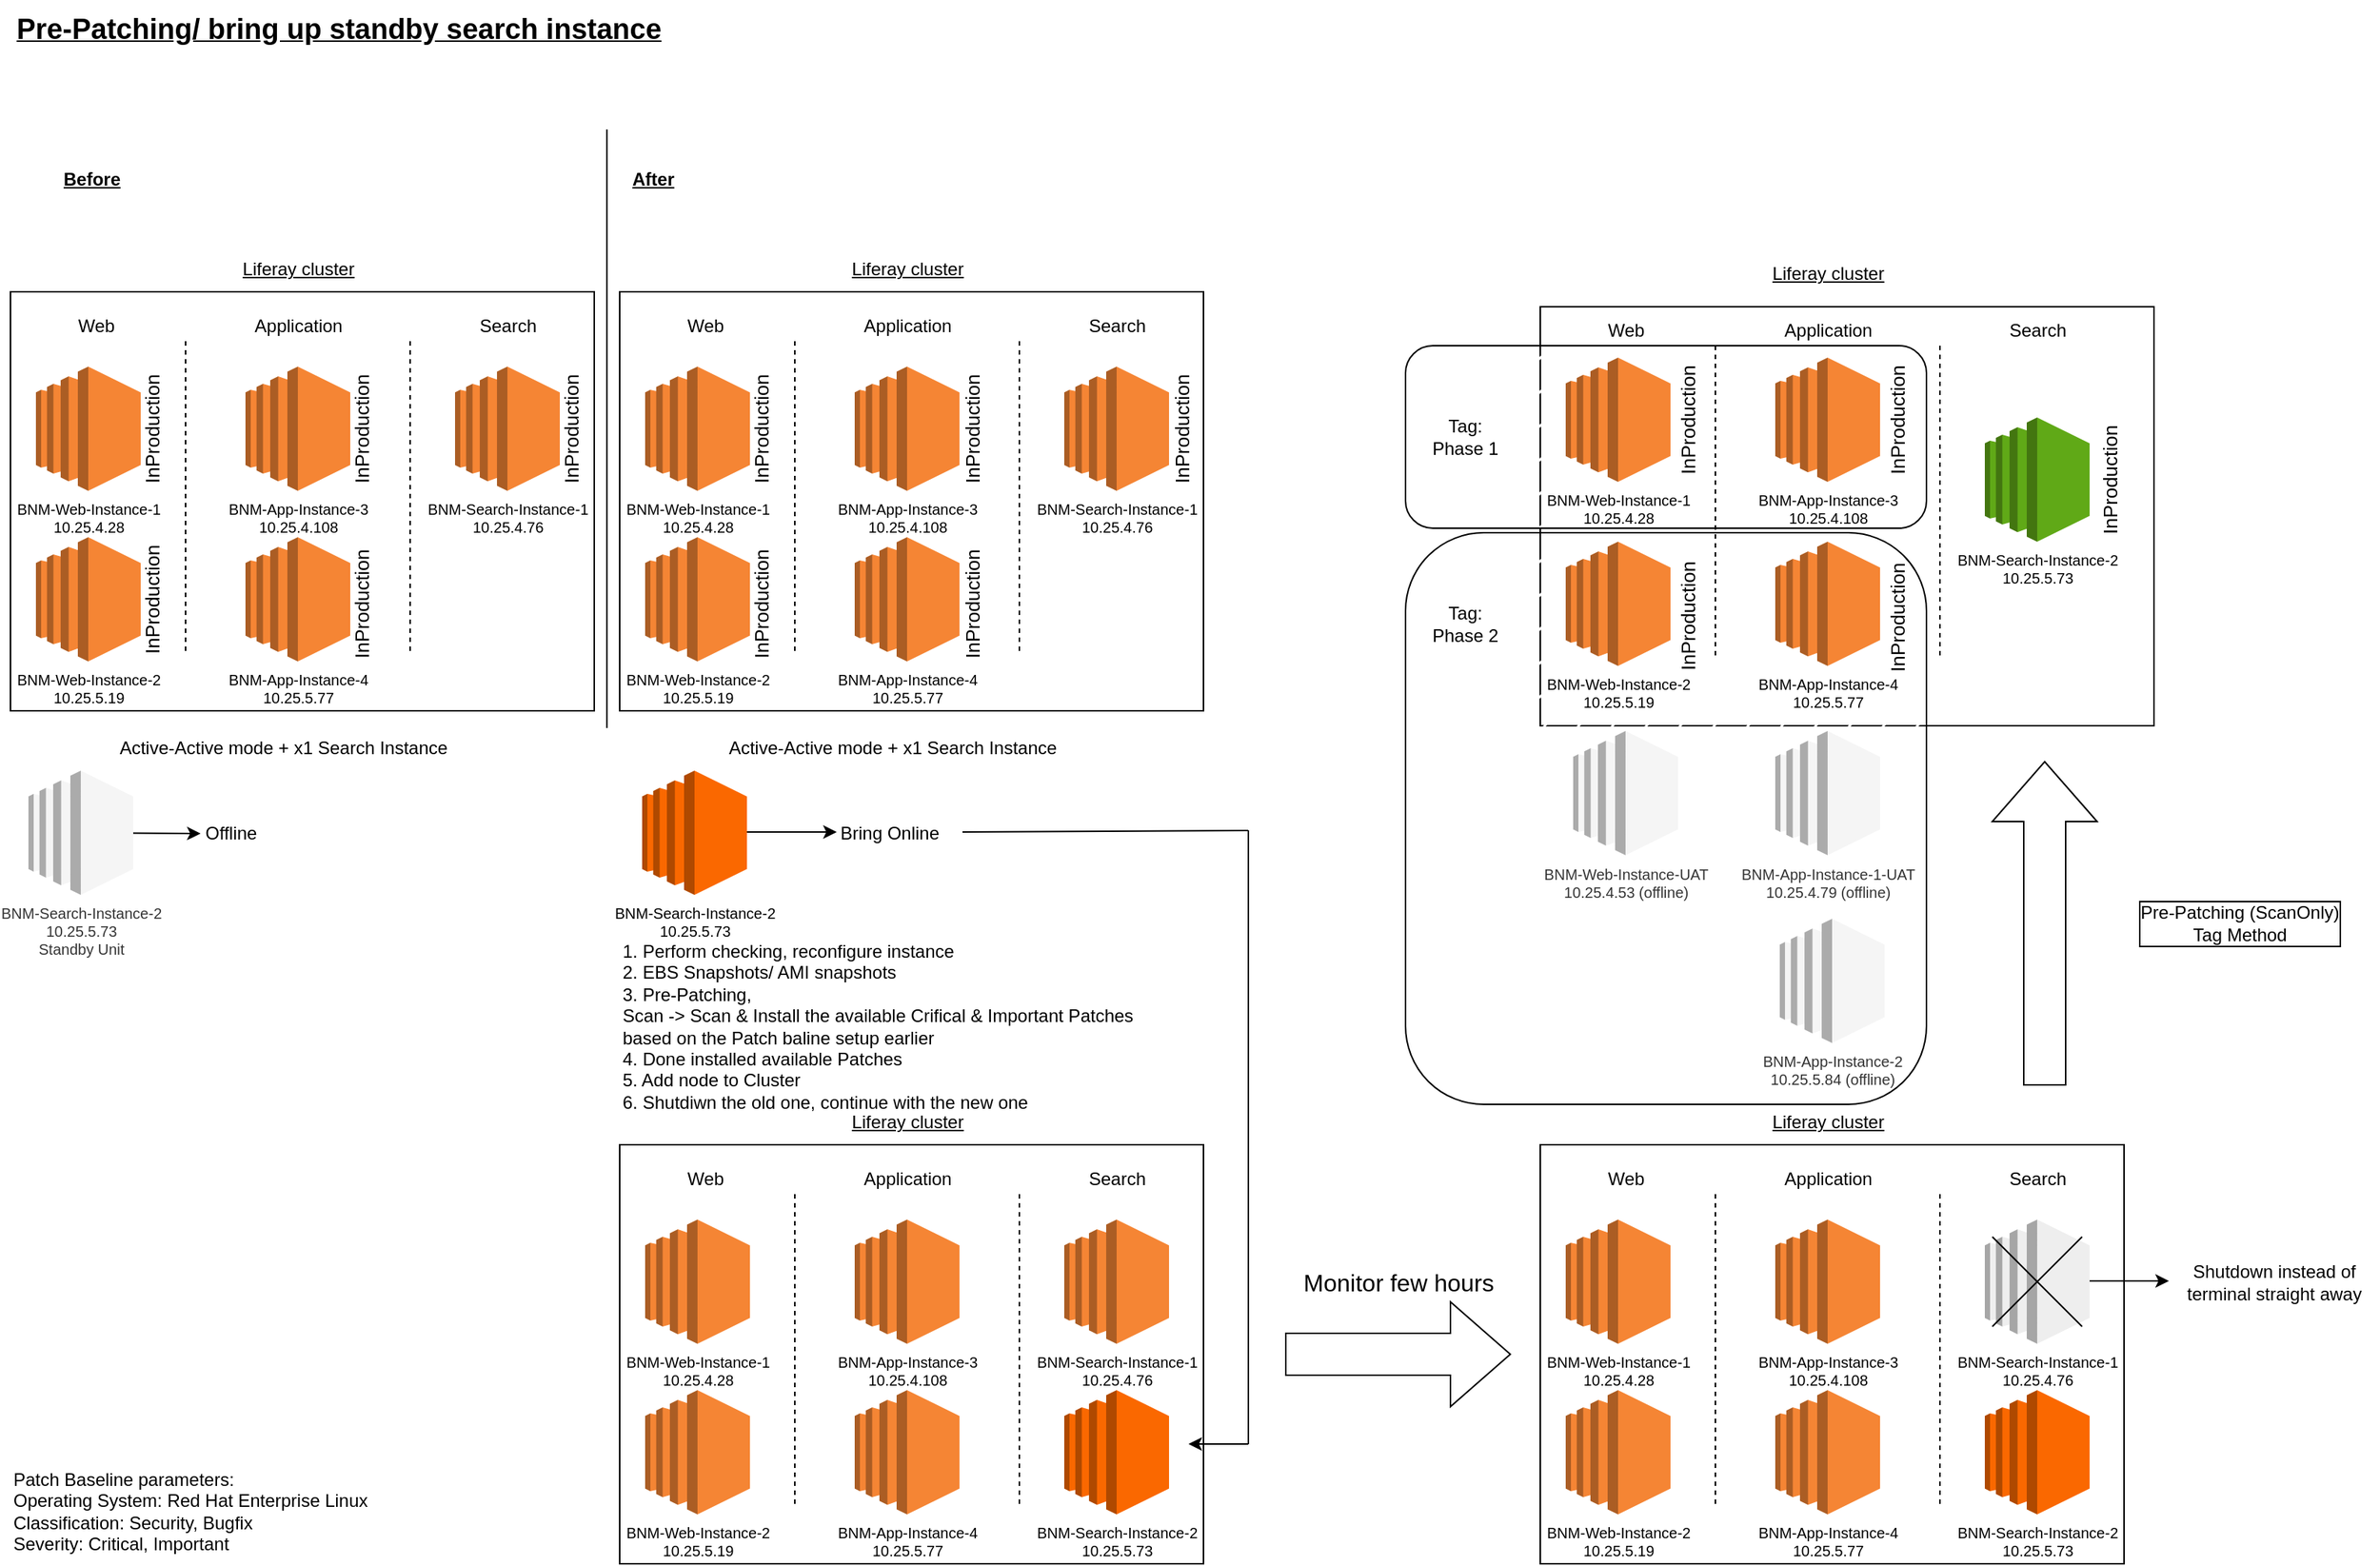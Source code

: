 <mxfile version="22.0.1" type="github">
  <diagram name="Page-1" id="-mjlqebvSr8Z0SdgE8bW">
    <mxGraphModel dx="1138" dy="633" grid="1" gridSize="10" guides="1" tooltips="1" connect="1" arrows="1" fold="1" page="1" pageScale="1" pageWidth="850" pageHeight="1100" math="0" shadow="0">
      <root>
        <mxCell id="0" />
        <mxCell id="1" parent="0" />
        <mxCell id="5FVByCgZ-Wp0GAzIwcAn-2" value="Pre-Patching/ bring up standby search instance" style="text;html=1;align=center;verticalAlign=middle;resizable=0;points=[];autosize=1;strokeColor=none;fillColor=none;fontSize=19;fontStyle=5" parent="1" vertex="1">
          <mxGeometry x="2" y="35" width="450" height="40" as="geometry" />
        </mxCell>
        <mxCell id="5FVByCgZ-Wp0GAzIwcAn-3" value="Before" style="text;html=1;align=center;verticalAlign=middle;resizable=0;points=[];autosize=1;strokeColor=none;fillColor=none;fontStyle=5" parent="1" vertex="1">
          <mxGeometry x="32" y="140" width="60" height="30" as="geometry" />
        </mxCell>
        <mxCell id="5FVByCgZ-Wp0GAzIwcAn-5" value="" style="endArrow=none;html=1;rounded=0;" parent="1" edge="1">
          <mxGeometry width="50" height="50" relative="1" as="geometry">
            <mxPoint x="406.44" y="521.5" as="sourcePoint" />
            <mxPoint x="406.44" y="121.5" as="targetPoint" />
          </mxGeometry>
        </mxCell>
        <mxCell id="5FVByCgZ-Wp0GAzIwcAn-6" value="After" style="text;html=1;align=center;verticalAlign=middle;resizable=0;points=[];autosize=1;strokeColor=none;fillColor=none;fontStyle=5" parent="1" vertex="1">
          <mxGeometry x="412" y="140" width="50" height="30" as="geometry" />
        </mxCell>
        <mxCell id="TRkRwzScEhr-TnR55P3y-11" value="" style="rounded=0;whiteSpace=wrap;html=1;" vertex="1" parent="1">
          <mxGeometry x="8" y="230" width="390" height="280" as="geometry" />
        </mxCell>
        <mxCell id="5FVByCgZ-Wp0GAzIwcAn-1" value="BNM-Web-Instance-1&lt;br&gt;10.25.4.28" style="outlineConnect=0;dashed=0;verticalLabelPosition=bottom;verticalAlign=top;align=center;html=1;shape=mxgraph.aws3.ec2;fillColor=#F58534;gradientColor=none;shadow=0;fontSize=10;" parent="1" vertex="1">
          <mxGeometry x="25" y="280" width="70" height="83" as="geometry" />
        </mxCell>
        <mxCell id="5FVByCgZ-Wp0GAzIwcAn-4" value="BNM-Web-Instance-2&lt;br&gt;10.25.5.19" style="outlineConnect=0;dashed=0;verticalLabelPosition=bottom;verticalAlign=top;align=center;html=1;shape=mxgraph.aws3.ec2;fillColor=#F58534;gradientColor=none;shadow=0;fontSize=10;" parent="1" vertex="1">
          <mxGeometry x="25" y="394" width="70" height="83" as="geometry" />
        </mxCell>
        <mxCell id="TRkRwzScEhr-TnR55P3y-1" value="" style="endArrow=none;dashed=1;html=1;rounded=0;shadow=0;" edge="1" parent="1">
          <mxGeometry width="50" height="50" relative="1" as="geometry">
            <mxPoint x="125" y="470" as="sourcePoint" />
            <mxPoint x="125" y="260" as="targetPoint" />
          </mxGeometry>
        </mxCell>
        <mxCell id="TRkRwzScEhr-TnR55P3y-2" value="BNM-App-Instance-3&lt;br&gt;10.25.4.108" style="outlineConnect=0;dashed=0;verticalLabelPosition=bottom;verticalAlign=top;align=center;html=1;shape=mxgraph.aws3.ec2;fillColor=#F58534;gradientColor=none;shadow=0;fontSize=10;" vertex="1" parent="1">
          <mxGeometry x="165" y="280" width="70" height="83" as="geometry" />
        </mxCell>
        <mxCell id="TRkRwzScEhr-TnR55P3y-3" value="BNM-App-Instance-4&lt;br&gt;10.25.5.77" style="outlineConnect=0;dashed=0;verticalLabelPosition=bottom;verticalAlign=top;align=center;html=1;shape=mxgraph.aws3.ec2;fillColor=#F58534;gradientColor=none;shadow=0;fontSize=10;" vertex="1" parent="1">
          <mxGeometry x="165" y="394" width="70" height="83" as="geometry" />
        </mxCell>
        <mxCell id="TRkRwzScEhr-TnR55P3y-4" value="" style="endArrow=none;dashed=1;html=1;rounded=0;shadow=0;" edge="1" parent="1">
          <mxGeometry width="50" height="50" relative="1" as="geometry">
            <mxPoint x="275" y="470" as="sourcePoint" />
            <mxPoint x="275" y="260" as="targetPoint" />
          </mxGeometry>
        </mxCell>
        <mxCell id="TRkRwzScEhr-TnR55P3y-5" value="BNM-Search-Instance-1&lt;br&gt;10.25.4.76" style="outlineConnect=0;dashed=0;verticalLabelPosition=bottom;verticalAlign=top;align=center;html=1;shape=mxgraph.aws3.ec2;fillColor=#F58534;gradientColor=none;shadow=0;fontSize=10;" vertex="1" parent="1">
          <mxGeometry x="305" y="280" width="70" height="83" as="geometry" />
        </mxCell>
        <mxCell id="TRkRwzScEhr-TnR55P3y-7" value="Web" style="text;html=1;align=center;verticalAlign=middle;resizable=0;points=[];autosize=1;strokeColor=none;fillColor=none;shadow=0;" vertex="1" parent="1">
          <mxGeometry x="40" y="238" width="50" height="30" as="geometry" />
        </mxCell>
        <mxCell id="TRkRwzScEhr-TnR55P3y-8" value="Application" style="text;html=1;align=center;verticalAlign=middle;resizable=0;points=[];autosize=1;strokeColor=none;fillColor=none;shadow=0;" vertex="1" parent="1">
          <mxGeometry x="160" y="238" width="80" height="30" as="geometry" />
        </mxCell>
        <mxCell id="TRkRwzScEhr-TnR55P3y-9" value="Search" style="text;html=1;align=center;verticalAlign=middle;resizable=0;points=[];autosize=1;strokeColor=none;fillColor=none;shadow=0;" vertex="1" parent="1">
          <mxGeometry x="310" y="238" width="60" height="30" as="geometry" />
        </mxCell>
        <mxCell id="TRkRwzScEhr-TnR55P3y-12" value="Liferay cluster" style="text;html=1;align=center;verticalAlign=middle;resizable=0;points=[];autosize=1;strokeColor=none;fillColor=none;fontStyle=4" vertex="1" parent="1">
          <mxGeometry x="150" y="200" width="100" height="30" as="geometry" />
        </mxCell>
        <mxCell id="TRkRwzScEhr-TnR55P3y-14" value="Active-Active mode + x1 Search Instance" style="text;html=1;align=center;verticalAlign=middle;resizable=0;points=[];autosize=1;strokeColor=none;fillColor=none;" vertex="1" parent="1">
          <mxGeometry x="70" y="520" width="240" height="30" as="geometry" />
        </mxCell>
        <mxCell id="TRkRwzScEhr-TnR55P3y-15" value="" style="endArrow=classic;html=1;rounded=0;" edge="1" parent="1" source="TRkRwzScEhr-TnR55P3y-13">
          <mxGeometry width="50" height="50" relative="1" as="geometry">
            <mxPoint x="337.5" y="420" as="sourcePoint" />
            <mxPoint x="135" y="592" as="targetPoint" />
          </mxGeometry>
        </mxCell>
        <mxCell id="TRkRwzScEhr-TnR55P3y-13" value="BNM-Search-Instance-2&lt;br&gt;10.25.5.73&lt;br&gt;Standby Unit" style="outlineConnect=0;dashed=0;verticalLabelPosition=bottom;verticalAlign=top;align=center;html=1;shape=mxgraph.aws3.ec2;fillColor=#f5f5f5;shadow=0;fontSize=10;fontColor=#333333;strokeColor=#666666;" vertex="1" parent="1">
          <mxGeometry x="20" y="550" width="70" height="83" as="geometry" />
        </mxCell>
        <mxCell id="TRkRwzScEhr-TnR55P3y-17" value="Offline" style="text;html=1;align=center;verticalAlign=middle;resizable=0;points=[];autosize=1;strokeColor=none;fillColor=none;labelBackgroundColor=none;labelBorderColor=none;" vertex="1" parent="1">
          <mxGeometry x="125" y="576.5" width="60" height="30" as="geometry" />
        </mxCell>
        <mxCell id="TRkRwzScEhr-TnR55P3y-18" value="" style="rounded=0;whiteSpace=wrap;html=1;" vertex="1" parent="1">
          <mxGeometry x="415" y="230" width="390" height="280" as="geometry" />
        </mxCell>
        <mxCell id="TRkRwzScEhr-TnR55P3y-19" value="BNM-Web-Instance-1&lt;br&gt;10.25.4.28" style="outlineConnect=0;dashed=0;verticalLabelPosition=bottom;verticalAlign=top;align=center;html=1;shape=mxgraph.aws3.ec2;fillColor=#F58534;gradientColor=none;shadow=0;fontSize=10;" vertex="1" parent="1">
          <mxGeometry x="432" y="280" width="70" height="83" as="geometry" />
        </mxCell>
        <mxCell id="TRkRwzScEhr-TnR55P3y-20" value="BNM-Web-Instance-2&lt;br&gt;10.25.5.19" style="outlineConnect=0;dashed=0;verticalLabelPosition=bottom;verticalAlign=top;align=center;html=1;shape=mxgraph.aws3.ec2;fillColor=#F58534;gradientColor=none;shadow=0;fontSize=10;" vertex="1" parent="1">
          <mxGeometry x="432" y="394" width="70" height="83" as="geometry" />
        </mxCell>
        <mxCell id="TRkRwzScEhr-TnR55P3y-21" value="" style="endArrow=none;dashed=1;html=1;rounded=0;shadow=0;" edge="1" parent="1">
          <mxGeometry width="50" height="50" relative="1" as="geometry">
            <mxPoint x="532" y="470" as="sourcePoint" />
            <mxPoint x="532" y="260" as="targetPoint" />
          </mxGeometry>
        </mxCell>
        <mxCell id="TRkRwzScEhr-TnR55P3y-22" value="BNM-App-Instance-3&lt;br&gt;10.25.4.108" style="outlineConnect=0;dashed=0;verticalLabelPosition=bottom;verticalAlign=top;align=center;html=1;shape=mxgraph.aws3.ec2;fillColor=#F58534;gradientColor=none;shadow=0;fontSize=10;" vertex="1" parent="1">
          <mxGeometry x="572" y="280" width="70" height="83" as="geometry" />
        </mxCell>
        <mxCell id="TRkRwzScEhr-TnR55P3y-23" value="BNM-App-Instance-4&lt;br&gt;10.25.5.77" style="outlineConnect=0;dashed=0;verticalLabelPosition=bottom;verticalAlign=top;align=center;html=1;shape=mxgraph.aws3.ec2;fillColor=#F58534;gradientColor=none;shadow=0;fontSize=10;" vertex="1" parent="1">
          <mxGeometry x="572" y="394" width="70" height="83" as="geometry" />
        </mxCell>
        <mxCell id="TRkRwzScEhr-TnR55P3y-24" value="" style="endArrow=none;dashed=1;html=1;rounded=0;shadow=0;" edge="1" parent="1">
          <mxGeometry width="50" height="50" relative="1" as="geometry">
            <mxPoint x="682" y="470" as="sourcePoint" />
            <mxPoint x="682" y="260" as="targetPoint" />
          </mxGeometry>
        </mxCell>
        <mxCell id="TRkRwzScEhr-TnR55P3y-25" value="BNM-Search-Instance-1&lt;br&gt;10.25.4.76" style="outlineConnect=0;dashed=0;verticalLabelPosition=bottom;verticalAlign=top;align=center;html=1;shape=mxgraph.aws3.ec2;fillColor=#F58534;gradientColor=none;shadow=0;fontSize=10;" vertex="1" parent="1">
          <mxGeometry x="712" y="280" width="70" height="83" as="geometry" />
        </mxCell>
        <mxCell id="TRkRwzScEhr-TnR55P3y-26" value="Web" style="text;html=1;align=center;verticalAlign=middle;resizable=0;points=[];autosize=1;strokeColor=none;fillColor=none;shadow=0;" vertex="1" parent="1">
          <mxGeometry x="447" y="238" width="50" height="30" as="geometry" />
        </mxCell>
        <mxCell id="TRkRwzScEhr-TnR55P3y-27" value="Application" style="text;html=1;align=center;verticalAlign=middle;resizable=0;points=[];autosize=1;strokeColor=none;fillColor=none;shadow=0;" vertex="1" parent="1">
          <mxGeometry x="567" y="238" width="80" height="30" as="geometry" />
        </mxCell>
        <mxCell id="TRkRwzScEhr-TnR55P3y-28" value="Search" style="text;html=1;align=center;verticalAlign=middle;resizable=0;points=[];autosize=1;strokeColor=none;fillColor=none;shadow=0;" vertex="1" parent="1">
          <mxGeometry x="717" y="238" width="60" height="30" as="geometry" />
        </mxCell>
        <mxCell id="TRkRwzScEhr-TnR55P3y-29" value="Liferay cluster" style="text;html=1;align=center;verticalAlign=middle;resizable=0;points=[];autosize=1;strokeColor=none;fillColor=none;fontStyle=4" vertex="1" parent="1">
          <mxGeometry x="557" y="200" width="100" height="30" as="geometry" />
        </mxCell>
        <mxCell id="TRkRwzScEhr-TnR55P3y-30" value="Active-Active mode + x1 Search Instance" style="text;html=1;align=center;verticalAlign=middle;resizable=0;points=[];autosize=1;strokeColor=none;fillColor=none;" vertex="1" parent="1">
          <mxGeometry x="477" y="520" width="240" height="30" as="geometry" />
        </mxCell>
        <mxCell id="TRkRwzScEhr-TnR55P3y-31" value="" style="endArrow=classic;html=1;rounded=0;" edge="1" parent="1">
          <mxGeometry width="50" height="50" relative="1" as="geometry">
            <mxPoint x="460" y="590.997" as="sourcePoint" />
            <mxPoint x="560" y="591" as="targetPoint" />
          </mxGeometry>
        </mxCell>
        <mxCell id="TRkRwzScEhr-TnR55P3y-32" value="BNM-Search-Instance-2&lt;br&gt;10.25.5.73" style="outlineConnect=0;dashed=0;verticalLabelPosition=bottom;verticalAlign=top;align=center;html=1;shape=mxgraph.aws3.ec2;fillColor=#fa6800;shadow=0;fontSize=10;fontColor=#000000;strokeColor=#C73500;" vertex="1" parent="1">
          <mxGeometry x="430" y="550" width="70" height="83" as="geometry" />
        </mxCell>
        <mxCell id="TRkRwzScEhr-TnR55P3y-33" value="Bring Online" style="text;html=1;align=center;verticalAlign=middle;resizable=0;points=[];autosize=1;strokeColor=none;fillColor=none;labelBackgroundColor=none;labelBorderColor=none;" vertex="1" parent="1">
          <mxGeometry x="550" y="576.5" width="90" height="30" as="geometry" />
        </mxCell>
        <mxCell id="TRkRwzScEhr-TnR55P3y-35" value="1. Perform checking, reconfigure instance&lt;br&gt;2. EBS Snapshots/ AMI snapshots&lt;br&gt;3. Pre-Patching, &lt;br&gt;Scan -&amp;gt; Scan &amp;amp; Install the available Crifical &amp;amp; Important Patches &lt;br&gt;based on the Patch baline setup earlier&lt;br&gt;4. Done installed available Patches&amp;nbsp;&lt;br&gt;5. Add node to Cluster&lt;br&gt;6. Shutdiwn the old one, continue with the new one" style="text;html=1;align=left;verticalAlign=middle;resizable=0;points=[];autosize=1;strokeColor=none;fillColor=none;" vertex="1" parent="1">
          <mxGeometry x="415" y="656" width="360" height="130" as="geometry" />
        </mxCell>
        <mxCell id="TRkRwzScEhr-TnR55P3y-48" value="" style="rounded=0;whiteSpace=wrap;html=1;" vertex="1" parent="1">
          <mxGeometry x="415" y="800" width="390" height="280" as="geometry" />
        </mxCell>
        <mxCell id="TRkRwzScEhr-TnR55P3y-49" value="BNM-Web-Instance-1&lt;br&gt;10.25.4.28" style="outlineConnect=0;dashed=0;verticalLabelPosition=bottom;verticalAlign=top;align=center;html=1;shape=mxgraph.aws3.ec2;fillColor=#F58534;gradientColor=none;shadow=0;fontSize=10;" vertex="1" parent="1">
          <mxGeometry x="432" y="850" width="70" height="83" as="geometry" />
        </mxCell>
        <mxCell id="TRkRwzScEhr-TnR55P3y-50" value="BNM-Web-Instance-2&lt;br&gt;10.25.5.19" style="outlineConnect=0;dashed=0;verticalLabelPosition=bottom;verticalAlign=top;align=center;html=1;shape=mxgraph.aws3.ec2;fillColor=#F58534;gradientColor=none;shadow=0;fontSize=10;" vertex="1" parent="1">
          <mxGeometry x="432" y="964" width="70" height="83" as="geometry" />
        </mxCell>
        <mxCell id="TRkRwzScEhr-TnR55P3y-51" value="" style="endArrow=none;dashed=1;html=1;rounded=0;shadow=0;" edge="1" parent="1">
          <mxGeometry width="50" height="50" relative="1" as="geometry">
            <mxPoint x="532" y="1040" as="sourcePoint" />
            <mxPoint x="532" y="830" as="targetPoint" />
          </mxGeometry>
        </mxCell>
        <mxCell id="TRkRwzScEhr-TnR55P3y-52" value="BNM-App-Instance-3&lt;br&gt;10.25.4.108" style="outlineConnect=0;dashed=0;verticalLabelPosition=bottom;verticalAlign=top;align=center;html=1;shape=mxgraph.aws3.ec2;fillColor=#F58534;gradientColor=none;shadow=0;fontSize=10;" vertex="1" parent="1">
          <mxGeometry x="572" y="850" width="70" height="83" as="geometry" />
        </mxCell>
        <mxCell id="TRkRwzScEhr-TnR55P3y-53" value="BNM-App-Instance-4&lt;br&gt;10.25.5.77" style="outlineConnect=0;dashed=0;verticalLabelPosition=bottom;verticalAlign=top;align=center;html=1;shape=mxgraph.aws3.ec2;fillColor=#F58534;gradientColor=none;shadow=0;fontSize=10;" vertex="1" parent="1">
          <mxGeometry x="572" y="964" width="70" height="83" as="geometry" />
        </mxCell>
        <mxCell id="TRkRwzScEhr-TnR55P3y-54" value="" style="endArrow=none;dashed=1;html=1;rounded=0;shadow=0;" edge="1" parent="1">
          <mxGeometry width="50" height="50" relative="1" as="geometry">
            <mxPoint x="682" y="1040" as="sourcePoint" />
            <mxPoint x="682" y="830" as="targetPoint" />
          </mxGeometry>
        </mxCell>
        <mxCell id="TRkRwzScEhr-TnR55P3y-55" value="BNM-Search-Instance-1&lt;br&gt;10.25.4.76" style="outlineConnect=0;dashed=0;verticalLabelPosition=bottom;verticalAlign=top;align=center;html=1;shape=mxgraph.aws3.ec2;fillColor=#F58534;gradientColor=none;shadow=0;fontSize=10;" vertex="1" parent="1">
          <mxGeometry x="712" y="850" width="70" height="83" as="geometry" />
        </mxCell>
        <mxCell id="TRkRwzScEhr-TnR55P3y-56" value="Web" style="text;html=1;align=center;verticalAlign=middle;resizable=0;points=[];autosize=1;strokeColor=none;fillColor=none;shadow=0;" vertex="1" parent="1">
          <mxGeometry x="447" y="808" width="50" height="30" as="geometry" />
        </mxCell>
        <mxCell id="TRkRwzScEhr-TnR55P3y-57" value="Application" style="text;html=1;align=center;verticalAlign=middle;resizable=0;points=[];autosize=1;strokeColor=none;fillColor=none;shadow=0;" vertex="1" parent="1">
          <mxGeometry x="567" y="808" width="80" height="30" as="geometry" />
        </mxCell>
        <mxCell id="TRkRwzScEhr-TnR55P3y-58" value="Search" style="text;html=1;align=center;verticalAlign=middle;resizable=0;points=[];autosize=1;strokeColor=none;fillColor=none;shadow=0;" vertex="1" parent="1">
          <mxGeometry x="717" y="808" width="60" height="30" as="geometry" />
        </mxCell>
        <mxCell id="TRkRwzScEhr-TnR55P3y-59" value="Liferay cluster" style="text;html=1;align=center;verticalAlign=middle;resizable=0;points=[];autosize=1;strokeColor=none;fillColor=none;fontStyle=4" vertex="1" parent="1">
          <mxGeometry x="557" y="770" width="100" height="30" as="geometry" />
        </mxCell>
        <mxCell id="TRkRwzScEhr-TnR55P3y-61" value="" style="endArrow=none;html=1;rounded=0;" edge="1" parent="1">
          <mxGeometry width="50" height="50" relative="1" as="geometry">
            <mxPoint x="644" y="591" as="sourcePoint" />
            <mxPoint x="835" y="590" as="targetPoint" />
          </mxGeometry>
        </mxCell>
        <mxCell id="TRkRwzScEhr-TnR55P3y-62" value="" style="endArrow=none;html=1;rounded=0;" edge="1" parent="1">
          <mxGeometry width="50" height="50" relative="1" as="geometry">
            <mxPoint x="835" y="1000" as="sourcePoint" />
            <mxPoint x="835" y="590" as="targetPoint" />
          </mxGeometry>
        </mxCell>
        <mxCell id="TRkRwzScEhr-TnR55P3y-63" value="" style="endArrow=classic;html=1;rounded=0;" edge="1" parent="1">
          <mxGeometry width="50" height="50" relative="1" as="geometry">
            <mxPoint x="835" y="1000" as="sourcePoint" />
            <mxPoint x="795" y="1000" as="targetPoint" />
          </mxGeometry>
        </mxCell>
        <mxCell id="TRkRwzScEhr-TnR55P3y-64" value="BNM-Search-Instance-2&lt;br&gt;10.25.5.73" style="outlineConnect=0;dashed=0;verticalLabelPosition=bottom;verticalAlign=top;align=center;html=1;shape=mxgraph.aws3.ec2;fillColor=#fa6800;shadow=0;fontSize=10;fontColor=#000000;strokeColor=#C73500;" vertex="1" parent="1">
          <mxGeometry x="712" y="964" width="70" height="83" as="geometry" />
        </mxCell>
        <mxCell id="TRkRwzScEhr-TnR55P3y-78" value="" style="rounded=0;whiteSpace=wrap;html=1;" vertex="1" parent="1">
          <mxGeometry x="1030" y="800" width="390" height="280" as="geometry" />
        </mxCell>
        <mxCell id="TRkRwzScEhr-TnR55P3y-79" value="BNM-Web-Instance-1&lt;br&gt;10.25.4.28" style="outlineConnect=0;dashed=0;verticalLabelPosition=bottom;verticalAlign=top;align=center;html=1;shape=mxgraph.aws3.ec2;fillColor=#F58534;gradientColor=none;shadow=0;fontSize=10;" vertex="1" parent="1">
          <mxGeometry x="1047" y="850" width="70" height="83" as="geometry" />
        </mxCell>
        <mxCell id="TRkRwzScEhr-TnR55P3y-80" value="BNM-Web-Instance-2&lt;br&gt;10.25.5.19" style="outlineConnect=0;dashed=0;verticalLabelPosition=bottom;verticalAlign=top;align=center;html=1;shape=mxgraph.aws3.ec2;fillColor=#F58534;gradientColor=none;shadow=0;fontSize=10;" vertex="1" parent="1">
          <mxGeometry x="1047" y="964" width="70" height="83" as="geometry" />
        </mxCell>
        <mxCell id="TRkRwzScEhr-TnR55P3y-81" value="" style="endArrow=none;dashed=1;html=1;rounded=0;shadow=0;" edge="1" parent="1">
          <mxGeometry width="50" height="50" relative="1" as="geometry">
            <mxPoint x="1147" y="1040" as="sourcePoint" />
            <mxPoint x="1147" y="830" as="targetPoint" />
          </mxGeometry>
        </mxCell>
        <mxCell id="TRkRwzScEhr-TnR55P3y-82" value="BNM-App-Instance-3&lt;br&gt;10.25.4.108" style="outlineConnect=0;dashed=0;verticalLabelPosition=bottom;verticalAlign=top;align=center;html=1;shape=mxgraph.aws3.ec2;fillColor=#F58534;gradientColor=none;shadow=0;fontSize=10;" vertex="1" parent="1">
          <mxGeometry x="1187" y="850" width="70" height="83" as="geometry" />
        </mxCell>
        <mxCell id="TRkRwzScEhr-TnR55P3y-83" value="BNM-App-Instance-4&lt;br&gt;10.25.5.77" style="outlineConnect=0;dashed=0;verticalLabelPosition=bottom;verticalAlign=top;align=center;html=1;shape=mxgraph.aws3.ec2;fillColor=#F58534;gradientColor=none;shadow=0;fontSize=10;" vertex="1" parent="1">
          <mxGeometry x="1187" y="964" width="70" height="83" as="geometry" />
        </mxCell>
        <mxCell id="TRkRwzScEhr-TnR55P3y-84" value="" style="endArrow=none;dashed=1;html=1;rounded=0;shadow=0;" edge="1" parent="1">
          <mxGeometry width="50" height="50" relative="1" as="geometry">
            <mxPoint x="1297" y="1040" as="sourcePoint" />
            <mxPoint x="1297" y="830" as="targetPoint" />
          </mxGeometry>
        </mxCell>
        <mxCell id="TRkRwzScEhr-TnR55P3y-86" value="Web" style="text;html=1;align=center;verticalAlign=middle;resizable=0;points=[];autosize=1;strokeColor=none;fillColor=none;shadow=0;" vertex="1" parent="1">
          <mxGeometry x="1062" y="808" width="50" height="30" as="geometry" />
        </mxCell>
        <mxCell id="TRkRwzScEhr-TnR55P3y-87" value="Application" style="text;html=1;align=center;verticalAlign=middle;resizable=0;points=[];autosize=1;strokeColor=none;fillColor=none;shadow=0;" vertex="1" parent="1">
          <mxGeometry x="1182" y="808" width="80" height="30" as="geometry" />
        </mxCell>
        <mxCell id="TRkRwzScEhr-TnR55P3y-88" value="Search" style="text;html=1;align=center;verticalAlign=middle;resizable=0;points=[];autosize=1;strokeColor=none;fillColor=none;shadow=0;" vertex="1" parent="1">
          <mxGeometry x="1332" y="808" width="60" height="30" as="geometry" />
        </mxCell>
        <mxCell id="TRkRwzScEhr-TnR55P3y-90" value="BNM-Search-Instance-2&lt;br&gt;10.25.5.73" style="outlineConnect=0;dashed=0;verticalLabelPosition=bottom;verticalAlign=top;align=center;html=1;shape=mxgraph.aws3.ec2;fillColor=#fa6800;shadow=0;fontSize=10;fontColor=#000000;strokeColor=#C73500;" vertex="1" parent="1">
          <mxGeometry x="1327" y="964" width="70" height="83" as="geometry" />
        </mxCell>
        <mxCell id="TRkRwzScEhr-TnR55P3y-91" value="Monitor few hours" style="text;html=1;align=center;verticalAlign=middle;resizable=0;points=[];autosize=1;strokeColor=none;fillColor=none;fontSize=16;" vertex="1" parent="1">
          <mxGeometry x="860" y="876.5" width="150" height="30" as="geometry" />
        </mxCell>
        <mxCell id="TRkRwzScEhr-TnR55P3y-93" value="" style="endArrow=classic;html=1;rounded=0;" edge="1" parent="1">
          <mxGeometry width="50" height="50" relative="1" as="geometry">
            <mxPoint x="1340" y="891" as="sourcePoint" />
            <mxPoint x="1450" y="891" as="targetPoint" />
          </mxGeometry>
        </mxCell>
        <mxCell id="TRkRwzScEhr-TnR55P3y-85" value="BNM-Search-Instance-1&lt;br&gt;10.25.4.76" style="outlineConnect=0;dashed=0;verticalLabelPosition=bottom;verticalAlign=top;align=center;html=1;shape=mxgraph.aws3.ec2;fillColor=#eeeeee;shadow=0;fontSize=10;strokeColor=#36393d;" vertex="1" parent="1">
          <mxGeometry x="1327" y="850" width="70" height="83" as="geometry" />
        </mxCell>
        <mxCell id="TRkRwzScEhr-TnR55P3y-94" value="Shutdown instead of &lt;br&gt;terminal straight away" style="text;html=1;align=center;verticalAlign=middle;resizable=0;points=[];autosize=1;strokeColor=none;fillColor=none;" vertex="1" parent="1">
          <mxGeometry x="1450" y="871.5" width="140" height="40" as="geometry" />
        </mxCell>
        <mxCell id="TRkRwzScEhr-TnR55P3y-98" value="" style="shape=mxgraph.sysml.x;" vertex="1" parent="1">
          <mxGeometry x="1332" y="861.5" width="60" height="60" as="geometry" />
        </mxCell>
        <mxCell id="TRkRwzScEhr-TnR55P3y-103" value="" style="rounded=0;whiteSpace=wrap;html=1;" vertex="1" parent="1">
          <mxGeometry x="1030" y="240" width="410" height="280" as="geometry" />
        </mxCell>
        <mxCell id="TRkRwzScEhr-TnR55P3y-109" value="" style="endArrow=none;dashed=1;html=1;rounded=0;shadow=0;" edge="1" parent="1">
          <mxGeometry width="50" height="50" relative="1" as="geometry">
            <mxPoint x="1297" y="473" as="sourcePoint" />
            <mxPoint x="1297" y="263" as="targetPoint" />
          </mxGeometry>
        </mxCell>
        <mxCell id="TRkRwzScEhr-TnR55P3y-110" value="Web" style="text;html=1;align=center;verticalAlign=middle;resizable=0;points=[];autosize=1;strokeColor=none;fillColor=none;shadow=0;" vertex="1" parent="1">
          <mxGeometry x="1062" y="241" width="50" height="30" as="geometry" />
        </mxCell>
        <mxCell id="TRkRwzScEhr-TnR55P3y-111" value="Application" style="text;html=1;align=center;verticalAlign=middle;resizable=0;points=[];autosize=1;strokeColor=none;fillColor=none;shadow=0;" vertex="1" parent="1">
          <mxGeometry x="1182" y="241" width="80" height="30" as="geometry" />
        </mxCell>
        <mxCell id="TRkRwzScEhr-TnR55P3y-112" value="Search" style="text;html=1;align=center;verticalAlign=middle;resizable=0;points=[];autosize=1;strokeColor=none;fillColor=none;shadow=0;" vertex="1" parent="1">
          <mxGeometry x="1332" y="241" width="60" height="30" as="geometry" />
        </mxCell>
        <mxCell id="TRkRwzScEhr-TnR55P3y-113" value="BNM-Search-Instance-2&lt;br&gt;10.25.5.73" style="outlineConnect=0;dashed=0;verticalLabelPosition=bottom;verticalAlign=top;align=center;html=1;shape=mxgraph.aws3.ec2;fillColor=#60a917;shadow=0;fontSize=10;fontColor=#000000;strokeColor=#2D7600;" vertex="1" parent="1">
          <mxGeometry x="1327" y="314" width="70" height="83" as="geometry" />
        </mxCell>
        <mxCell id="TRkRwzScEhr-TnR55P3y-118" value="Pre-Patching (ScanOnly)&lt;br&gt;Tag Method" style="text;html=1;align=center;verticalAlign=middle;resizable=0;points=[];autosize=1;strokeColor=none;fillColor=none;labelBackgroundColor=none;labelBorderColor=default;" vertex="1" parent="1">
          <mxGeometry x="1417" y="632" width="160" height="40" as="geometry" />
        </mxCell>
        <mxCell id="TRkRwzScEhr-TnR55P3y-120" value="Liferay cluster" style="text;html=1;align=center;verticalAlign=middle;resizable=0;points=[];autosize=1;strokeColor=none;fillColor=none;fontStyle=4" vertex="1" parent="1">
          <mxGeometry x="1172" y="770" width="100" height="30" as="geometry" />
        </mxCell>
        <mxCell id="TRkRwzScEhr-TnR55P3y-122" value="Liferay cluster" style="text;html=1;align=center;verticalAlign=middle;resizable=0;points=[];autosize=1;strokeColor=none;fillColor=none;fontStyle=4" vertex="1" parent="1">
          <mxGeometry x="1172" y="203" width="100" height="30" as="geometry" />
        </mxCell>
        <mxCell id="TRkRwzScEhr-TnR55P3y-127" value="" style="rounded=1;whiteSpace=wrap;html=1;fillStyle=hatch;" vertex="1" parent="1">
          <mxGeometry x="940" y="266" width="348" height="122" as="geometry" />
        </mxCell>
        <mxCell id="TRkRwzScEhr-TnR55P3y-104" value="BNM-Web-Instance-1&lt;br&gt;10.25.4.28" style="outlineConnect=0;dashed=0;verticalLabelPosition=bottom;verticalAlign=top;align=center;html=1;shape=mxgraph.aws3.ec2;fillColor=#F58534;gradientColor=none;shadow=0;fontSize=10;" vertex="1" parent="1">
          <mxGeometry x="1047" y="274" width="70" height="83" as="geometry" />
        </mxCell>
        <mxCell id="TRkRwzScEhr-TnR55P3y-107" value="BNM-App-Instance-3&lt;br&gt;10.25.4.108" style="outlineConnect=0;dashed=0;verticalLabelPosition=bottom;verticalAlign=top;align=center;html=1;shape=mxgraph.aws3.ec2;fillColor=#F58534;gradientColor=none;shadow=0;fontSize=10;" vertex="1" parent="1">
          <mxGeometry x="1187" y="274" width="70" height="83" as="geometry" />
        </mxCell>
        <mxCell id="TRkRwzScEhr-TnR55P3y-128" value="" style="rounded=1;whiteSpace=wrap;html=1;labelBackgroundColor=none;gradientColor=none;strokeColor=default;fillStyle=hatch;" vertex="1" parent="1">
          <mxGeometry x="940" y="391" width="348" height="382" as="geometry" />
        </mxCell>
        <mxCell id="TRkRwzScEhr-TnR55P3y-108" value="BNM-App-Instance-4&lt;br&gt;10.25.5.77" style="outlineConnect=0;dashed=0;verticalLabelPosition=bottom;verticalAlign=top;align=center;html=1;shape=mxgraph.aws3.ec2;fillColor=#F58534;gradientColor=none;shadow=0;fontSize=10;" vertex="1" parent="1">
          <mxGeometry x="1187" y="397" width="70" height="83" as="geometry" />
        </mxCell>
        <mxCell id="TRkRwzScEhr-TnR55P3y-105" value="BNM-Web-Instance-2&lt;br&gt;10.25.5.19" style="outlineConnect=0;dashed=0;verticalLabelPosition=bottom;verticalAlign=top;align=center;html=1;shape=mxgraph.aws3.ec2;fillColor=#F58534;gradientColor=none;shadow=0;fontSize=10;" vertex="1" parent="1">
          <mxGeometry x="1047" y="397" width="70" height="83" as="geometry" />
        </mxCell>
        <mxCell id="TRkRwzScEhr-TnR55P3y-129" value="Tag: Phase 1" style="text;html=1;strokeColor=none;fillColor=none;align=center;verticalAlign=middle;whiteSpace=wrap;rounded=0;" vertex="1" parent="1">
          <mxGeometry x="950" y="312" width="60" height="30" as="geometry" />
        </mxCell>
        <mxCell id="TRkRwzScEhr-TnR55P3y-130" value="Tag: Phase 2" style="text;html=1;strokeColor=none;fillColor=none;align=center;verticalAlign=middle;whiteSpace=wrap;rounded=0;" vertex="1" parent="1">
          <mxGeometry x="950" y="437" width="60" height="30" as="geometry" />
        </mxCell>
        <mxCell id="TRkRwzScEhr-TnR55P3y-124" value="BNM-App-Instance-1-UAT&lt;br&gt;10.25.4.79 (offline)" style="outlineConnect=0;dashed=0;verticalLabelPosition=bottom;verticalAlign=top;align=center;html=1;shape=mxgraph.aws3.ec2;fillColor=#f5f5f5;shadow=0;fontSize=10;fontColor=#333333;strokeColor=#666666;" vertex="1" parent="1">
          <mxGeometry x="1187" y="523.5" width="70" height="83" as="geometry" />
        </mxCell>
        <mxCell id="TRkRwzScEhr-TnR55P3y-123" value="BNM-Web-Instance-UAT&lt;br&gt;10.25.4.53 (offline)" style="outlineConnect=0;dashed=0;verticalLabelPosition=bottom;verticalAlign=top;align=center;html=1;shape=mxgraph.aws3.ec2;fillColor=#f5f5f5;shadow=0;fontSize=10;fontColor=#333333;strokeColor=#666666;" vertex="1" parent="1">
          <mxGeometry x="1052" y="523.5" width="70" height="83" as="geometry" />
        </mxCell>
        <mxCell id="TRkRwzScEhr-TnR55P3y-125" value="BNM-App-Instance-2&lt;br&gt;10.25.5.84 (offline)" style="outlineConnect=0;dashed=0;verticalLabelPosition=bottom;verticalAlign=top;align=center;html=1;shape=mxgraph.aws3.ec2;fillColor=#f5f5f5;shadow=0;fontSize=10;fontColor=#333333;strokeColor=#666666;" vertex="1" parent="1">
          <mxGeometry x="1190" y="649" width="70" height="83" as="geometry" />
        </mxCell>
        <mxCell id="TRkRwzScEhr-TnR55P3y-106" value="" style="endArrow=none;dashed=1;html=1;rounded=0;shadow=0;" edge="1" parent="1">
          <mxGeometry width="50" height="50" relative="1" as="geometry">
            <mxPoint x="1147" y="473" as="sourcePoint" />
            <mxPoint x="1147" y="263" as="targetPoint" />
          </mxGeometry>
        </mxCell>
        <mxCell id="TRkRwzScEhr-TnR55P3y-132" value="Patch Baseline parameters:&lt;br&gt;Operating System: Red Hat Enterprise Linux&lt;br&gt;Classification: Security, Bugfix&lt;br&gt;Severity: Critical, Important" style="text;html=1;align=left;verticalAlign=middle;resizable=0;points=[];autosize=1;strokeColor=none;fillColor=none;" vertex="1" parent="1">
          <mxGeometry x="8" y="1010" width="260" height="70" as="geometry" />
        </mxCell>
        <mxCell id="TRkRwzScEhr-TnR55P3y-133" value="" style="html=1;shadow=0;dashed=0;align=center;verticalAlign=middle;shape=mxgraph.arrows2.arrow;dy=0.6;dx=40;notch=0;" vertex="1" parent="1">
          <mxGeometry x="860" y="905" width="150" height="70" as="geometry" />
        </mxCell>
        <mxCell id="TRkRwzScEhr-TnR55P3y-134" value="" style="html=1;shadow=0;dashed=0;align=center;verticalAlign=middle;shape=mxgraph.arrows2.arrow;dy=0.6;dx=40;direction=north;notch=0;" vertex="1" parent="1">
          <mxGeometry x="1332" y="544" width="70" height="216" as="geometry" />
        </mxCell>
        <mxCell id="TRkRwzScEhr-TnR55P3y-135" value="InProduction" style="text;html=1;strokeColor=none;fillColor=none;align=center;verticalAlign=middle;whiteSpace=wrap;rounded=0;rotation=-90;fontSize=13;" vertex="1" parent="1">
          <mxGeometry x="72" y="306.5" width="60" height="30" as="geometry" />
        </mxCell>
        <mxCell id="TRkRwzScEhr-TnR55P3y-136" value="InProduction" style="text;html=1;strokeColor=none;fillColor=none;align=center;verticalAlign=middle;whiteSpace=wrap;rounded=0;rotation=-90;fontSize=13;" vertex="1" parent="1">
          <mxGeometry x="72" y="420.5" width="60" height="30" as="geometry" />
        </mxCell>
        <mxCell id="TRkRwzScEhr-TnR55P3y-137" value="InProduction" style="text;html=1;strokeColor=none;fillColor=none;align=center;verticalAlign=middle;whiteSpace=wrap;rounded=0;rotation=-90;fontSize=13;" vertex="1" parent="1">
          <mxGeometry x="212" y="423.5" width="60" height="30" as="geometry" />
        </mxCell>
        <mxCell id="TRkRwzScEhr-TnR55P3y-138" value="InProduction" style="text;html=1;strokeColor=none;fillColor=none;align=center;verticalAlign=middle;whiteSpace=wrap;rounded=0;rotation=-90;fontSize=13;" vertex="1" parent="1">
          <mxGeometry x="212" y="306.5" width="60" height="30" as="geometry" />
        </mxCell>
        <mxCell id="TRkRwzScEhr-TnR55P3y-139" value="InProduction" style="text;html=1;strokeColor=none;fillColor=none;align=center;verticalAlign=middle;whiteSpace=wrap;rounded=0;rotation=-90;fontSize=13;" vertex="1" parent="1">
          <mxGeometry x="352" y="306.5" width="60" height="30" as="geometry" />
        </mxCell>
        <mxCell id="TRkRwzScEhr-TnR55P3y-141" value="InProduction" style="text;html=1;strokeColor=none;fillColor=none;align=center;verticalAlign=middle;whiteSpace=wrap;rounded=0;rotation=-90;fontSize=13;" vertex="1" parent="1">
          <mxGeometry x="479" y="306.5" width="60" height="30" as="geometry" />
        </mxCell>
        <mxCell id="TRkRwzScEhr-TnR55P3y-145" value="InProduction" style="text;html=1;strokeColor=none;fillColor=none;align=center;verticalAlign=middle;whiteSpace=wrap;rounded=0;rotation=-90;fontSize=13;" vertex="1" parent="1">
          <mxGeometry x="479" y="423.5" width="60" height="30" as="geometry" />
        </mxCell>
        <mxCell id="TRkRwzScEhr-TnR55P3y-147" value="InProduction" style="text;html=1;strokeColor=none;fillColor=none;align=center;verticalAlign=middle;whiteSpace=wrap;rounded=0;rotation=-90;fontSize=13;" vertex="1" parent="1">
          <mxGeometry x="620" y="423.5" width="60" height="30" as="geometry" />
        </mxCell>
        <mxCell id="TRkRwzScEhr-TnR55P3y-148" value="InProduction" style="text;html=1;strokeColor=none;fillColor=none;align=center;verticalAlign=middle;whiteSpace=wrap;rounded=0;rotation=-90;fontSize=13;" vertex="1" parent="1">
          <mxGeometry x="620" y="306.5" width="60" height="30" as="geometry" />
        </mxCell>
        <mxCell id="TRkRwzScEhr-TnR55P3y-149" value="InProduction" style="text;html=1;strokeColor=none;fillColor=none;align=center;verticalAlign=middle;whiteSpace=wrap;rounded=0;rotation=-90;fontSize=13;" vertex="1" parent="1">
          <mxGeometry x="760" y="306.5" width="60" height="30" as="geometry" />
        </mxCell>
        <mxCell id="TRkRwzScEhr-TnR55P3y-150" value="InProduction" style="text;html=1;strokeColor=none;fillColor=none;align=center;verticalAlign=middle;whiteSpace=wrap;rounded=0;rotation=-90;fontSize=13;" vertex="1" parent="1">
          <mxGeometry x="1098" y="300.5" width="60" height="30" as="geometry" />
        </mxCell>
        <mxCell id="TRkRwzScEhr-TnR55P3y-152" value="InProduction" style="text;html=1;strokeColor=none;fillColor=none;align=center;verticalAlign=middle;whiteSpace=wrap;rounded=0;rotation=-90;fontSize=13;" vertex="1" parent="1">
          <mxGeometry x="1098" y="431.5" width="60" height="30" as="geometry" />
        </mxCell>
        <mxCell id="TRkRwzScEhr-TnR55P3y-154" value="InProduction" style="text;html=1;strokeColor=none;fillColor=none;align=center;verticalAlign=middle;whiteSpace=wrap;rounded=0;rotation=-90;fontSize=13;" vertex="1" parent="1">
          <mxGeometry x="1238" y="300.5" width="60" height="30" as="geometry" />
        </mxCell>
        <mxCell id="TRkRwzScEhr-TnR55P3y-155" value="InProduction" style="text;html=1;strokeColor=none;fillColor=none;align=center;verticalAlign=middle;whiteSpace=wrap;rounded=0;rotation=-90;fontSize=13;" vertex="1" parent="1">
          <mxGeometry x="1238" y="432.5" width="60" height="30" as="geometry" />
        </mxCell>
        <mxCell id="TRkRwzScEhr-TnR55P3y-156" value="InProduction" style="text;html=1;strokeColor=none;fillColor=none;align=center;verticalAlign=middle;whiteSpace=wrap;rounded=0;rotation=-90;fontSize=13;" vertex="1" parent="1">
          <mxGeometry x="1380" y="340.5" width="60" height="30" as="geometry" />
        </mxCell>
      </root>
    </mxGraphModel>
  </diagram>
</mxfile>
